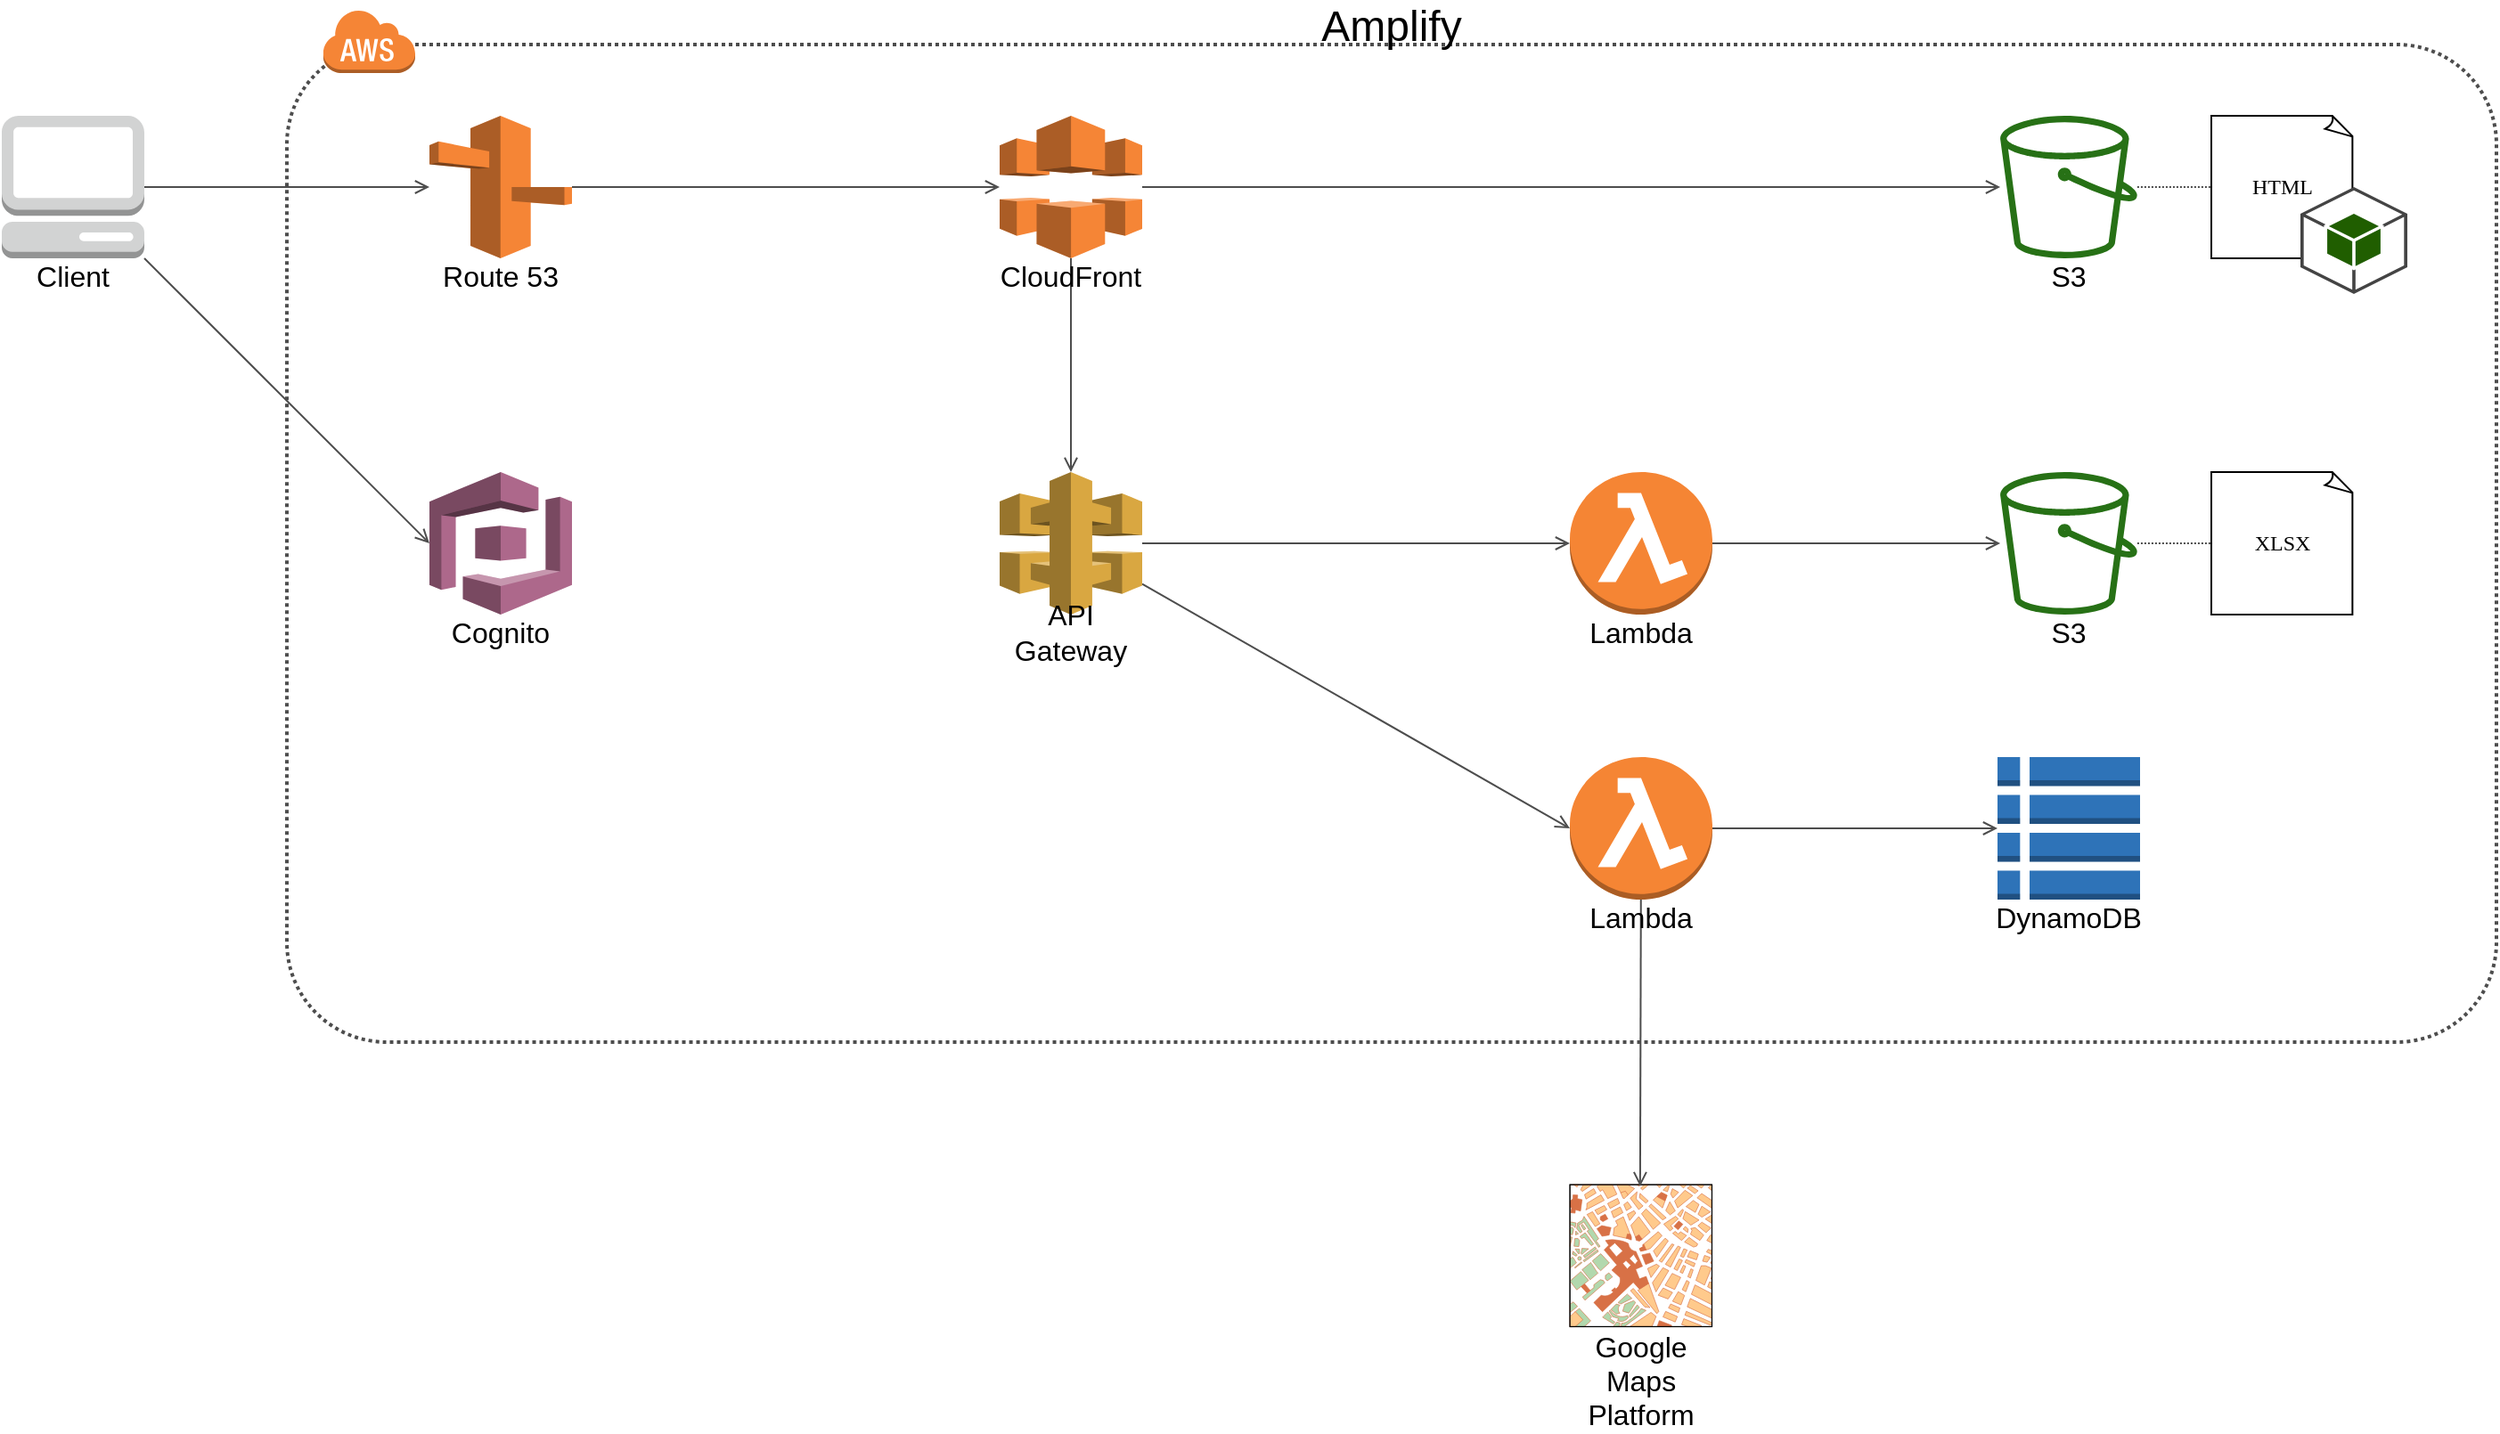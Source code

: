 <mxfile version="13.1.2" type="device"><diagram id="8mWeo2DlBejSomdf8wcV" name="Page-1"><mxGraphModel dx="1564" dy="780" grid="1" gridSize="10" guides="1" tooltips="1" connect="1" arrows="1" fold="1" page="1" pageScale="1" pageWidth="1600" pageHeight="900" math="0" shadow="0"><root><mxCell id="0"/><mxCell id="1" parent="0"/><mxCell id="xwqouCwqAd0GwFi5aQA8-1" value="" style="rounded=1;arcSize=10;dashed=1;fillColor=none;gradientColor=none;strokeWidth=2;dashPattern=1 1;strokeColor=#4D4D4D;" vertex="1" parent="1"><mxGeometry x="240" y="80" width="1240" height="560" as="geometry"/></mxCell><mxCell id="RnPEDi2kwNYS4clo-QQD-2" value="" style="outlineConnect=0;dashed=0;verticalLabelPosition=bottom;verticalAlign=top;align=center;html=1;shape=mxgraph.aws3.table;fillColor=#2E73B8;gradientColor=none;" parent="1" vertex="1"><mxGeometry x="1200" y="480" width="80" height="80" as="geometry"/></mxCell><mxCell id="RnPEDi2kwNYS4clo-QQD-43" style="edgeStyle=none;rounded=0;orthogonalLoop=1;jettySize=auto;html=1;entryX=0;entryY=0.5;entryDx=0;entryDy=0;entryPerimeter=0;dashed=1;dashPattern=1 1;endArrow=none;endFill=0;strokeColor=#4D4D4D;" parent="1" source="RnPEDi2kwNYS4clo-QQD-5" target="RnPEDi2kwNYS4clo-QQD-36" edge="1"><mxGeometry relative="1" as="geometry"/></mxCell><mxCell id="RnPEDi2kwNYS4clo-QQD-5" value="" style="outlineConnect=0;fontColor=#232F3E;gradientColor=none;fillColor=#277116;strokeColor=none;dashed=0;verticalLabelPosition=bottom;verticalAlign=top;align=center;html=1;fontSize=12;fontStyle=0;pointerEvents=1;shape=mxgraph.aws4.bucket;" parent="1" vertex="1"><mxGeometry x="1200" y="120" width="80" height="80" as="geometry"/></mxCell><mxCell id="RnPEDi2kwNYS4clo-QQD-7" value="" style="verticalLabelPosition=bottom;shadow=0;dashed=0;align=center;html=1;verticalAlign=top;strokeWidth=1;shape=mxgraph.mockup.misc.map;" parent="1" vertex="1"><mxGeometry x="960" y="720" width="80" height="80" as="geometry"/></mxCell><mxCell id="RnPEDi2kwNYS4clo-QQD-18" style="rounded=0;orthogonalLoop=1;jettySize=auto;html=1;entryX=0;entryY=0.5;entryDx=0;entryDy=0;entryPerimeter=0;endArrow=open;endFill=0;strokeColor=#4D4D4D;" parent="1" source="RnPEDi2kwNYS4clo-QQD-10" target="RnPEDi2kwNYS4clo-QQD-11" edge="1"><mxGeometry relative="1" as="geometry"/></mxCell><mxCell id="RnPEDi2kwNYS4clo-QQD-10" value="" style="outlineConnect=0;dashed=0;verticalLabelPosition=bottom;verticalAlign=top;align=center;html=1;shape=mxgraph.aws3.route_53;fillColor=#F58536;gradientColor=none;" parent="1" vertex="1"><mxGeometry x="320" y="120" width="80" height="80" as="geometry"/></mxCell><mxCell id="RnPEDi2kwNYS4clo-QQD-21" style="rounded=0;orthogonalLoop=1;jettySize=auto;html=1;endArrow=open;endFill=0;strokeColor=#4D4D4D;" parent="1" source="RnPEDi2kwNYS4clo-QQD-11" target="RnPEDi2kwNYS4clo-QQD-5" edge="1"><mxGeometry relative="1" as="geometry"/></mxCell><mxCell id="RnPEDi2kwNYS4clo-QQD-11" value="" style="outlineConnect=0;dashed=0;verticalLabelPosition=bottom;verticalAlign=top;align=center;html=1;shape=mxgraph.aws3.cloudfront;fillColor=#F58536;gradientColor=none;" parent="1" vertex="1"><mxGeometry x="640" y="120" width="80" height="80" as="geometry"/></mxCell><mxCell id="RnPEDi2kwNYS4clo-QQD-30" style="edgeStyle=none;rounded=0;orthogonalLoop=1;jettySize=auto;html=1;endArrow=open;endFill=0;strokeColor=#4D4D4D;exitX=0.5;exitY=1;exitDx=0;exitDy=0;exitPerimeter=0;" parent="1" source="RnPEDi2kwNYS4clo-QQD-11" target="RnPEDi2kwNYS4clo-QQD-13" edge="1"><mxGeometry relative="1" as="geometry"/></mxCell><mxCell id="RnPEDi2kwNYS4clo-QQD-12" value="" style="outlineConnect=0;dashed=0;verticalLabelPosition=bottom;verticalAlign=top;align=center;html=1;shape=mxgraph.aws3.cognito;fillColor=#AD688B;gradientColor=none;" parent="1" vertex="1"><mxGeometry x="320" y="320" width="80" height="80" as="geometry"/></mxCell><mxCell id="RnPEDi2kwNYS4clo-QQD-31" style="edgeStyle=none;rounded=0;orthogonalLoop=1;jettySize=auto;html=1;entryX=0;entryY=0.5;entryDx=0;entryDy=0;entryPerimeter=0;endArrow=open;endFill=0;strokeColor=#4D4D4D;" parent="1" source="RnPEDi2kwNYS4clo-QQD-13" target="RnPEDi2kwNYS4clo-QQD-24" edge="1"><mxGeometry relative="1" as="geometry"/></mxCell><mxCell id="RnPEDi2kwNYS4clo-QQD-32" style="edgeStyle=none;rounded=0;orthogonalLoop=1;jettySize=auto;html=1;entryX=0;entryY=0.5;entryDx=0;entryDy=0;entryPerimeter=0;endArrow=open;endFill=0;strokeColor=#4D4D4D;" parent="1" source="RnPEDi2kwNYS4clo-QQD-13" target="RnPEDi2kwNYS4clo-QQD-26" edge="1"><mxGeometry relative="1" as="geometry"/></mxCell><mxCell id="RnPEDi2kwNYS4clo-QQD-13" value="" style="outlineConnect=0;dashed=0;verticalLabelPosition=bottom;verticalAlign=top;align=center;html=1;shape=mxgraph.aws3.api_gateway;fillColor=#D9A741;gradientColor=none;" parent="1" vertex="1"><mxGeometry x="640" y="320" width="80" height="80" as="geometry"/></mxCell><mxCell id="RnPEDi2kwNYS4clo-QQD-17" style="rounded=0;orthogonalLoop=1;jettySize=auto;html=1;endArrow=open;endFill=0;strokeColor=#4D4D4D;" parent="1" source="RnPEDi2kwNYS4clo-QQD-16" target="RnPEDi2kwNYS4clo-QQD-10" edge="1"><mxGeometry relative="1" as="geometry"/></mxCell><mxCell id="RnPEDi2kwNYS4clo-QQD-23" style="rounded=0;orthogonalLoop=1;jettySize=auto;html=1;entryX=0;entryY=0.5;entryDx=0;entryDy=0;entryPerimeter=0;endArrow=open;endFill=0;strokeColor=#4D4D4D;" parent="1" source="RnPEDi2kwNYS4clo-QQD-16" target="RnPEDi2kwNYS4clo-QQD-12" edge="1"><mxGeometry relative="1" as="geometry"/></mxCell><mxCell id="RnPEDi2kwNYS4clo-QQD-16" value="" style="outlineConnect=0;dashed=0;verticalLabelPosition=bottom;verticalAlign=top;align=center;html=1;shape=mxgraph.aws3.management_console;fillColor=#D2D3D3;gradientColor=none;" parent="1" vertex="1"><mxGeometry x="80" y="120" width="80" height="80" as="geometry"/></mxCell><mxCell id="RnPEDi2kwNYS4clo-QQD-33" style="edgeStyle=none;rounded=0;orthogonalLoop=1;jettySize=auto;html=1;endArrow=open;endFill=0;strokeColor=#4D4D4D;" parent="1" source="RnPEDi2kwNYS4clo-QQD-24" target="RnPEDi2kwNYS4clo-QQD-29" edge="1"><mxGeometry relative="1" as="geometry"/></mxCell><mxCell id="RnPEDi2kwNYS4clo-QQD-24" value="" style="outlineConnect=0;dashed=0;verticalLabelPosition=bottom;verticalAlign=top;align=center;html=1;shape=mxgraph.aws3.lambda_function;fillColor=#F58534;gradientColor=none;" parent="1" vertex="1"><mxGeometry x="960" y="320" width="80" height="80" as="geometry"/></mxCell><mxCell id="RnPEDi2kwNYS4clo-QQD-34" style="edgeStyle=none;rounded=0;orthogonalLoop=1;jettySize=auto;html=1;entryX=0;entryY=0.5;entryDx=0;entryDy=0;entryPerimeter=0;endArrow=open;endFill=0;strokeColor=#4D4D4D;" parent="1" source="RnPEDi2kwNYS4clo-QQD-26" target="RnPEDi2kwNYS4clo-QQD-2" edge="1"><mxGeometry relative="1" as="geometry"/></mxCell><mxCell id="RnPEDi2kwNYS4clo-QQD-35" style="edgeStyle=none;rounded=0;orthogonalLoop=1;jettySize=auto;html=1;endArrow=open;endFill=0;strokeColor=#4D4D4D;entryX=0.493;entryY=0.013;entryDx=0;entryDy=0;entryPerimeter=0;" parent="1" source="RnPEDi2kwNYS4clo-QQD-26" target="RnPEDi2kwNYS4clo-QQD-7" edge="1"><mxGeometry relative="1" as="geometry"><mxPoint x="1010" y="580" as="targetPoint"/></mxGeometry></mxCell><mxCell id="RnPEDi2kwNYS4clo-QQD-26" value="" style="outlineConnect=0;dashed=0;verticalLabelPosition=bottom;verticalAlign=top;align=center;html=1;shape=mxgraph.aws3.lambda_function;fillColor=#F58534;gradientColor=none;" parent="1" vertex="1"><mxGeometry x="960" y="480" width="80" height="80" as="geometry"/></mxCell><mxCell id="RnPEDi2kwNYS4clo-QQD-42" value="" style="edgeStyle=none;rounded=0;orthogonalLoop=1;jettySize=auto;html=1;endArrow=none;endFill=0;strokeColor=#4D4D4D;entryX=0;entryY=0.5;entryDx=0;entryDy=0;entryPerimeter=0;dashed=1;dashPattern=1 1;" parent="1" source="RnPEDi2kwNYS4clo-QQD-29" target="RnPEDi2kwNYS4clo-QQD-38" edge="1"><mxGeometry relative="1" as="geometry"><mxPoint x="1361.465" y="360" as="targetPoint"/></mxGeometry></mxCell><mxCell id="RnPEDi2kwNYS4clo-QQD-29" value="" style="outlineConnect=0;fontColor=#232F3E;gradientColor=none;fillColor=#277116;strokeColor=none;dashed=0;verticalLabelPosition=bottom;verticalAlign=top;align=center;html=1;fontSize=12;fontStyle=0;pointerEvents=1;shape=mxgraph.aws4.bucket;" parent="1" vertex="1"><mxGeometry x="1200" y="320" width="80" height="80" as="geometry"/></mxCell><mxCell id="RnPEDi2kwNYS4clo-QQD-36" value="HTML" style="whiteSpace=wrap;html=1;shape=mxgraph.basic.document;fontFamily=MeiryoUI;" parent="1" vertex="1"><mxGeometry x="1320" y="120" width="80" height="80" as="geometry"/></mxCell><mxCell id="RnPEDi2kwNYS4clo-QQD-37" value="" style="outlineConnect=0;dashed=0;verticalLabelPosition=bottom;verticalAlign=top;align=center;html=1;shape=mxgraph.aws3.android;fillColor=#205E00;gradientColor=none;" parent="1" vertex="1"><mxGeometry x="1370" y="160" width="60" height="60" as="geometry"/></mxCell><mxCell id="RnPEDi2kwNYS4clo-QQD-38" value="XLSX" style="whiteSpace=wrap;html=1;shape=mxgraph.basic.document;fontFamily=MeiryoUI;" parent="1" vertex="1"><mxGeometry x="1320" y="320" width="80" height="80" as="geometry"/></mxCell><mxCell id="RnPEDi2kwNYS4clo-QQD-39" style="edgeStyle=none;rounded=0;orthogonalLoop=1;jettySize=auto;html=1;exitX=0;exitY=0.5;exitDx=0;exitDy=0;exitPerimeter=0;endArrow=open;endFill=0;strokeColor=#4D4D4D;" parent="1" source="RnPEDi2kwNYS4clo-QQD-38" target="RnPEDi2kwNYS4clo-QQD-38" edge="1"><mxGeometry relative="1" as="geometry"/></mxCell><mxCell id="RnPEDi2kwNYS4clo-QQD-45" value="Client" style="text;html=1;strokeColor=none;fillColor=none;align=center;verticalAlign=middle;whiteSpace=wrap;rounded=0;fontSize=16;" parent="1" vertex="1"><mxGeometry x="80" y="200" width="80" height="20" as="geometry"/></mxCell><mxCell id="RnPEDi2kwNYS4clo-QQD-46" value="Route 53" style="text;html=1;strokeColor=none;fillColor=none;align=center;verticalAlign=middle;whiteSpace=wrap;rounded=0;fontSize=16;" parent="1" vertex="1"><mxGeometry x="320" y="200" width="80" height="20" as="geometry"/></mxCell><mxCell id="RnPEDi2kwNYS4clo-QQD-48" value="CloudFront" style="text;html=1;strokeColor=none;fillColor=none;align=center;verticalAlign=middle;whiteSpace=wrap;rounded=0;fontSize=16;" parent="1" vertex="1"><mxGeometry x="640" y="200" width="80" height="20" as="geometry"/></mxCell><mxCell id="RnPEDi2kwNYS4clo-QQD-50" value="Cognito" style="text;html=1;strokeColor=none;fillColor=none;align=center;verticalAlign=middle;whiteSpace=wrap;rounded=0;fontSize=16;" parent="1" vertex="1"><mxGeometry x="320" y="400" width="80" height="20" as="geometry"/></mxCell><mxCell id="RnPEDi2kwNYS4clo-QQD-51" value="API Gateway" style="text;html=1;strokeColor=none;fillColor=none;align=center;verticalAlign=middle;whiteSpace=wrap;rounded=0;fontSize=16;" parent="1" vertex="1"><mxGeometry x="640" y="400" width="80" height="20" as="geometry"/></mxCell><mxCell id="RnPEDi2kwNYS4clo-QQD-52" value="S3" style="text;html=1;strokeColor=none;fillColor=none;align=center;verticalAlign=middle;whiteSpace=wrap;rounded=0;fontSize=16;" parent="1" vertex="1"><mxGeometry x="1200" y="200" width="80" height="20" as="geometry"/></mxCell><mxCell id="RnPEDi2kwNYS4clo-QQD-53" value="S3" style="text;html=1;strokeColor=none;fillColor=none;align=center;verticalAlign=middle;whiteSpace=wrap;rounded=0;fontSize=16;" parent="1" vertex="1"><mxGeometry x="1200" y="400" width="80" height="20" as="geometry"/></mxCell><mxCell id="RnPEDi2kwNYS4clo-QQD-54" value="DynamoDB" style="text;html=1;strokeColor=none;fillColor=none;align=center;verticalAlign=middle;whiteSpace=wrap;rounded=0;fontSize=16;" parent="1" vertex="1"><mxGeometry x="1200" y="560" width="80" height="20" as="geometry"/></mxCell><mxCell id="RnPEDi2kwNYS4clo-QQD-55" value="Lambda" style="text;html=1;strokeColor=none;fillColor=none;align=center;verticalAlign=middle;whiteSpace=wrap;rounded=0;fontSize=16;" parent="1" vertex="1"><mxGeometry x="960" y="400" width="80" height="20" as="geometry"/></mxCell><mxCell id="RnPEDi2kwNYS4clo-QQD-56" value="Lambda" style="text;html=1;strokeColor=none;fillColor=none;align=center;verticalAlign=middle;whiteSpace=wrap;rounded=0;fontSize=16;" parent="1" vertex="1"><mxGeometry x="960" y="560" width="80" height="20" as="geometry"/></mxCell><mxCell id="RnPEDi2kwNYS4clo-QQD-57" value="Google Maps Platform" style="text;html=1;strokeColor=none;fillColor=none;align=center;verticalAlign=middle;whiteSpace=wrap;rounded=0;fontSize=16;" parent="1" vertex="1"><mxGeometry x="960" y="820" width="80" height="20" as="geometry"/></mxCell><mxCell id="xwqouCwqAd0GwFi5aQA8-2" value="" style="dashed=0;html=1;shape=mxgraph.aws3.cloud;fillColor=#F58536;gradientColor=none;dashed=0;" vertex="1" parent="1"><mxGeometry x="260" y="60" width="52" height="36" as="geometry"/></mxCell><mxCell id="xwqouCwqAd0GwFi5aQA8-3" value="Amplify" style="text;html=1;strokeColor=none;fillColor=none;align=center;verticalAlign=middle;whiteSpace=wrap;rounded=0;fontSize=24;" vertex="1" parent="1"><mxGeometry x="785" y="60" width="150" height="20" as="geometry"/></mxCell></root></mxGraphModel></diagram></mxfile>